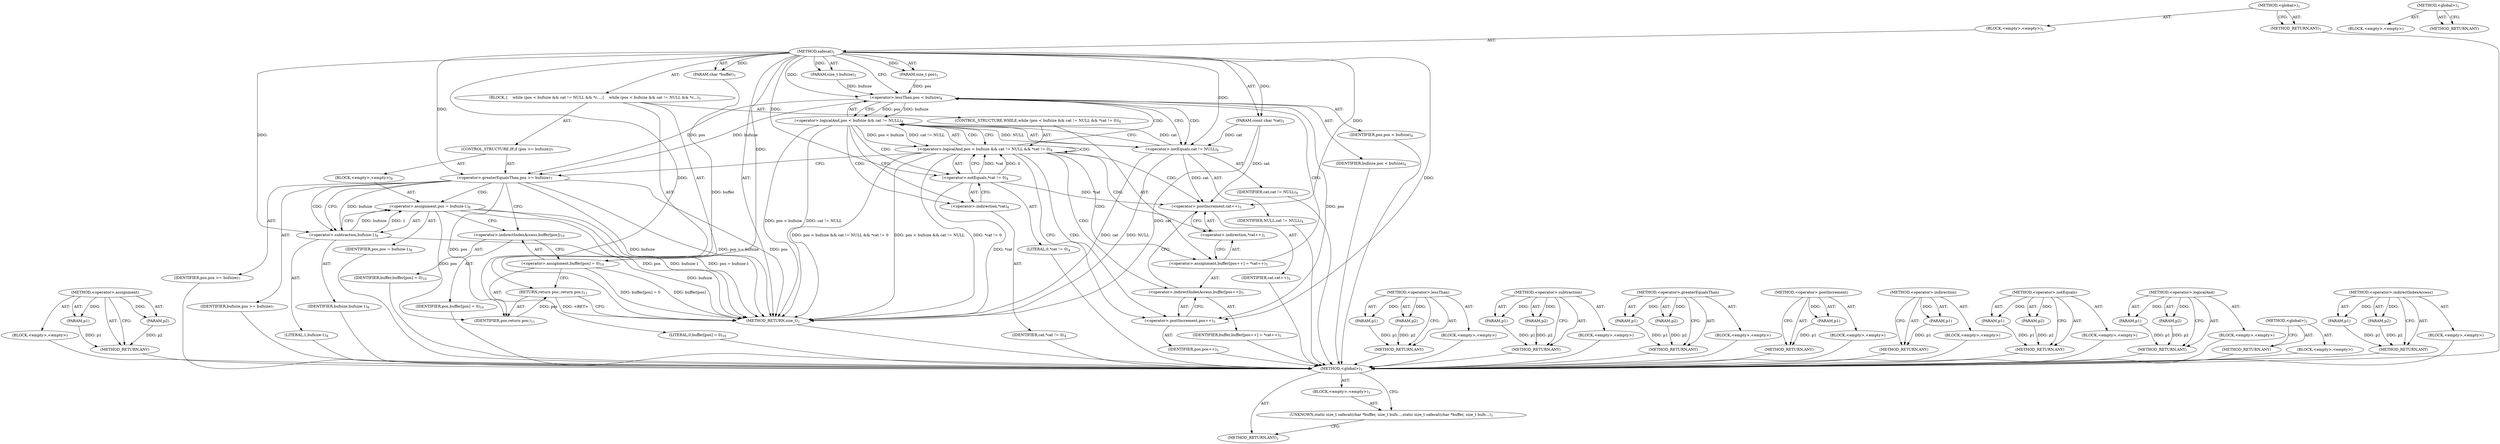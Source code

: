 digraph "&lt;operator&gt;.indirectIndexAccess" {
vulnerable_6 [label=<(METHOD,&lt;global&gt;)<SUB>1</SUB>>];
vulnerable_7 [label=<(BLOCK,&lt;empty&gt;,&lt;empty&gt;)<SUB>1</SUB>>];
vulnerable_8 [label=<(UNKNOWN,static size_t safecat(char *buffer, size_t bufs...,static size_t safecat(char *buffer, size_t bufs...)<SUB>1</SUB>>];
vulnerable_9 [label=<(METHOD_RETURN,ANY)<SUB>1</SUB>>];
vulnerable_14 [label=<(METHOD,&lt;global&gt;)<SUB>1</SUB>>];
vulnerable_15 [label=<(BLOCK,&lt;empty&gt;,&lt;empty&gt;)>];
vulnerable_16 [label=<(METHOD_RETURN,ANY)>];
fixed_92 [label=<(METHOD,&lt;operator&gt;.assignment)>];
fixed_93 [label=<(PARAM,p1)>];
fixed_94 [label=<(PARAM,p2)>];
fixed_95 [label=<(BLOCK,&lt;empty&gt;,&lt;empty&gt;)>];
fixed_96 [label=<(METHOD_RETURN,ANY)>];
fixed_6 [label=<(METHOD,&lt;global&gt;)<SUB>1</SUB>>];
fixed_7 [label=<(BLOCK,&lt;empty&gt;,&lt;empty&gt;)<SUB>1</SUB>>];
fixed_8 [label=<(METHOD,safecat)<SUB>1</SUB>>];
fixed_9 [label=<(PARAM,char *buffer)<SUB>1</SUB>>];
fixed_10 [label=<(PARAM,size_t bufsize)<SUB>1</SUB>>];
fixed_11 [label=<(PARAM,size_t pos)<SUB>1</SUB>>];
fixed_12 [label=<(PARAM,const char *cat)<SUB>2</SUB>>];
fixed_13 [label=<(BLOCK,{
    while (pos &lt; bufsize &amp;&amp; cat != NULL &amp;&amp; *c...,{
    while (pos &lt; bufsize &amp;&amp; cat != NULL &amp;&amp; *c...)<SUB>3</SUB>>];
fixed_14 [label=<(CONTROL_STRUCTURE,WHILE,while (pos &lt; bufsize &amp;&amp; cat != NULL &amp;&amp; *cat != 0))<SUB>4</SUB>>];
fixed_15 [label=<(&lt;operator&gt;.logicalAnd,pos &lt; bufsize &amp;&amp; cat != NULL &amp;&amp; *cat != 0)<SUB>4</SUB>>];
fixed_16 [label=<(&lt;operator&gt;.logicalAnd,pos &lt; bufsize &amp;&amp; cat != NULL)<SUB>4</SUB>>];
fixed_17 [label=<(&lt;operator&gt;.lessThan,pos &lt; bufsize)<SUB>4</SUB>>];
fixed_18 [label=<(IDENTIFIER,pos,pos &lt; bufsize)<SUB>4</SUB>>];
fixed_19 [label=<(IDENTIFIER,bufsize,pos &lt; bufsize)<SUB>4</SUB>>];
fixed_20 [label=<(&lt;operator&gt;.notEquals,cat != NULL)<SUB>4</SUB>>];
fixed_21 [label=<(IDENTIFIER,cat,cat != NULL)<SUB>4</SUB>>];
fixed_22 [label=<(IDENTIFIER,NULL,cat != NULL)<SUB>4</SUB>>];
fixed_23 [label=<(&lt;operator&gt;.notEquals,*cat != 0)<SUB>4</SUB>>];
fixed_24 [label=<(&lt;operator&gt;.indirection,*cat)<SUB>4</SUB>>];
fixed_25 [label=<(IDENTIFIER,cat,*cat != 0)<SUB>4</SUB>>];
fixed_26 [label=<(LITERAL,0,*cat != 0)<SUB>4</SUB>>];
fixed_27 [label=<(&lt;operator&gt;.assignment,buffer[pos++] = *cat++)<SUB>5</SUB>>];
fixed_28 [label=<(&lt;operator&gt;.indirectIndexAccess,buffer[pos++])<SUB>5</SUB>>];
fixed_29 [label=<(IDENTIFIER,buffer,buffer[pos++] = *cat++)<SUB>5</SUB>>];
fixed_30 [label=<(&lt;operator&gt;.postIncrement,pos++)<SUB>5</SUB>>];
fixed_31 [label=<(IDENTIFIER,pos,pos++)<SUB>5</SUB>>];
fixed_32 [label=<(&lt;operator&gt;.indirection,*cat++)<SUB>5</SUB>>];
fixed_33 [label=<(&lt;operator&gt;.postIncrement,cat++)<SUB>5</SUB>>];
fixed_34 [label=<(IDENTIFIER,cat,cat++)<SUB>5</SUB>>];
fixed_35 [label=<(CONTROL_STRUCTURE,IF,if (pos &gt;= bufsize))<SUB>7</SUB>>];
fixed_36 [label=<(&lt;operator&gt;.greaterEqualsThan,pos &gt;= bufsize)<SUB>7</SUB>>];
fixed_37 [label=<(IDENTIFIER,pos,pos &gt;= bufsize)<SUB>7</SUB>>];
fixed_38 [label=<(IDENTIFIER,bufsize,pos &gt;= bufsize)<SUB>7</SUB>>];
fixed_39 [label=<(BLOCK,&lt;empty&gt;,&lt;empty&gt;)<SUB>8</SUB>>];
fixed_40 [label=<(&lt;operator&gt;.assignment,pos = bufsize-1)<SUB>8</SUB>>];
fixed_41 [label=<(IDENTIFIER,pos,pos = bufsize-1)<SUB>8</SUB>>];
fixed_42 [label=<(&lt;operator&gt;.subtraction,bufsize-1)<SUB>8</SUB>>];
fixed_43 [label=<(IDENTIFIER,bufsize,bufsize-1)<SUB>8</SUB>>];
fixed_44 [label=<(LITERAL,1,bufsize-1)<SUB>8</SUB>>];
fixed_45 [label=<(&lt;operator&gt;.assignment,buffer[pos] = 0)<SUB>10</SUB>>];
fixed_46 [label=<(&lt;operator&gt;.indirectIndexAccess,buffer[pos])<SUB>10</SUB>>];
fixed_47 [label=<(IDENTIFIER,buffer,buffer[pos] = 0)<SUB>10</SUB>>];
fixed_48 [label=<(IDENTIFIER,pos,buffer[pos] = 0)<SUB>10</SUB>>];
fixed_49 [label=<(LITERAL,0,buffer[pos] = 0)<SUB>10</SUB>>];
fixed_50 [label=<(RETURN,return pos;,return pos;)<SUB>11</SUB>>];
fixed_51 [label=<(IDENTIFIER,pos,return pos;)<SUB>11</SUB>>];
fixed_52 [label=<(METHOD_RETURN,size_t)<SUB>1</SUB>>];
fixed_54 [label=<(METHOD_RETURN,ANY)<SUB>1</SUB>>];
fixed_78 [label=<(METHOD,&lt;operator&gt;.lessThan)>];
fixed_79 [label=<(PARAM,p1)>];
fixed_80 [label=<(PARAM,p2)>];
fixed_81 [label=<(BLOCK,&lt;empty&gt;,&lt;empty&gt;)>];
fixed_82 [label=<(METHOD_RETURN,ANY)>];
fixed_111 [label=<(METHOD,&lt;operator&gt;.subtraction)>];
fixed_112 [label=<(PARAM,p1)>];
fixed_113 [label=<(PARAM,p2)>];
fixed_114 [label=<(BLOCK,&lt;empty&gt;,&lt;empty&gt;)>];
fixed_115 [label=<(METHOD_RETURN,ANY)>];
fixed_106 [label=<(METHOD,&lt;operator&gt;.greaterEqualsThan)>];
fixed_107 [label=<(PARAM,p1)>];
fixed_108 [label=<(PARAM,p2)>];
fixed_109 [label=<(BLOCK,&lt;empty&gt;,&lt;empty&gt;)>];
fixed_110 [label=<(METHOD_RETURN,ANY)>];
fixed_102 [label=<(METHOD,&lt;operator&gt;.postIncrement)>];
fixed_103 [label=<(PARAM,p1)>];
fixed_104 [label=<(BLOCK,&lt;empty&gt;,&lt;empty&gt;)>];
fixed_105 [label=<(METHOD_RETURN,ANY)>];
fixed_88 [label=<(METHOD,&lt;operator&gt;.indirection)>];
fixed_89 [label=<(PARAM,p1)>];
fixed_90 [label=<(BLOCK,&lt;empty&gt;,&lt;empty&gt;)>];
fixed_91 [label=<(METHOD_RETURN,ANY)>];
fixed_83 [label=<(METHOD,&lt;operator&gt;.notEquals)>];
fixed_84 [label=<(PARAM,p1)>];
fixed_85 [label=<(PARAM,p2)>];
fixed_86 [label=<(BLOCK,&lt;empty&gt;,&lt;empty&gt;)>];
fixed_87 [label=<(METHOD_RETURN,ANY)>];
fixed_73 [label=<(METHOD,&lt;operator&gt;.logicalAnd)>];
fixed_74 [label=<(PARAM,p1)>];
fixed_75 [label=<(PARAM,p2)>];
fixed_76 [label=<(BLOCK,&lt;empty&gt;,&lt;empty&gt;)>];
fixed_77 [label=<(METHOD_RETURN,ANY)>];
fixed_67 [label=<(METHOD,&lt;global&gt;)<SUB>1</SUB>>];
fixed_68 [label=<(BLOCK,&lt;empty&gt;,&lt;empty&gt;)>];
fixed_69 [label=<(METHOD_RETURN,ANY)>];
fixed_97 [label=<(METHOD,&lt;operator&gt;.indirectIndexAccess)>];
fixed_98 [label=<(PARAM,p1)>];
fixed_99 [label=<(PARAM,p2)>];
fixed_100 [label=<(BLOCK,&lt;empty&gt;,&lt;empty&gt;)>];
fixed_101 [label=<(METHOD_RETURN,ANY)>];
vulnerable_6 -> vulnerable_7  [key=0, label="AST: "];
vulnerable_6 -> vulnerable_9  [key=0, label="AST: "];
vulnerable_6 -> vulnerable_8  [key=0, label="CFG: "];
vulnerable_7 -> vulnerable_8  [key=0, label="AST: "];
vulnerable_8 -> vulnerable_9  [key=0, label="CFG: "];
vulnerable_14 -> vulnerable_15  [key=0, label="AST: "];
vulnerable_14 -> vulnerable_16  [key=0, label="AST: "];
vulnerable_14 -> vulnerable_16  [key=1, label="CFG: "];
fixed_92 -> fixed_93  [key=0, label="AST: "];
fixed_92 -> fixed_93  [key=1, label="DDG: "];
fixed_92 -> fixed_95  [key=0, label="AST: "];
fixed_92 -> fixed_94  [key=0, label="AST: "];
fixed_92 -> fixed_94  [key=1, label="DDG: "];
fixed_92 -> fixed_96  [key=0, label="AST: "];
fixed_92 -> fixed_96  [key=1, label="CFG: "];
fixed_93 -> fixed_96  [key=0, label="DDG: p1"];
fixed_94 -> fixed_96  [key=0, label="DDG: p2"];
fixed_95 -> vulnerable_6  [key=0];
fixed_96 -> vulnerable_6  [key=0];
fixed_6 -> fixed_7  [key=0, label="AST: "];
fixed_6 -> fixed_54  [key=0, label="AST: "];
fixed_6 -> fixed_54  [key=1, label="CFG: "];
fixed_7 -> fixed_8  [key=0, label="AST: "];
fixed_8 -> fixed_9  [key=0, label="AST: "];
fixed_8 -> fixed_9  [key=1, label="DDG: "];
fixed_8 -> fixed_10  [key=0, label="AST: "];
fixed_8 -> fixed_10  [key=1, label="DDG: "];
fixed_8 -> fixed_11  [key=0, label="AST: "];
fixed_8 -> fixed_11  [key=1, label="DDG: "];
fixed_8 -> fixed_12  [key=0, label="AST: "];
fixed_8 -> fixed_12  [key=1, label="DDG: "];
fixed_8 -> fixed_13  [key=0, label="AST: "];
fixed_8 -> fixed_52  [key=0, label="AST: "];
fixed_8 -> fixed_17  [key=0, label="CFG: "];
fixed_8 -> fixed_17  [key=1, label="DDG: "];
fixed_8 -> fixed_45  [key=0, label="DDG: "];
fixed_8 -> fixed_51  [key=0, label="DDG: "];
fixed_8 -> fixed_36  [key=0, label="DDG: "];
fixed_8 -> fixed_23  [key=0, label="DDG: "];
fixed_8 -> fixed_20  [key=0, label="DDG: "];
fixed_8 -> fixed_30  [key=0, label="DDG: "];
fixed_8 -> fixed_33  [key=0, label="DDG: "];
fixed_8 -> fixed_42  [key=0, label="DDG: "];
fixed_9 -> fixed_52  [key=0, label="DDG: buffer"];
fixed_10 -> fixed_17  [key=0, label="DDG: bufsize"];
fixed_11 -> fixed_17  [key=0, label="DDG: pos"];
fixed_12 -> fixed_52  [key=0, label="DDG: cat"];
fixed_12 -> fixed_20  [key=0, label="DDG: cat"];
fixed_12 -> fixed_33  [key=0, label="DDG: cat"];
fixed_13 -> fixed_14  [key=0, label="AST: "];
fixed_13 -> fixed_35  [key=0, label="AST: "];
fixed_13 -> fixed_45  [key=0, label="AST: "];
fixed_13 -> fixed_50  [key=0, label="AST: "];
fixed_14 -> fixed_15  [key=0, label="AST: "];
fixed_14 -> fixed_27  [key=0, label="AST: "];
fixed_15 -> fixed_16  [key=0, label="AST: "];
fixed_15 -> fixed_16  [key=1, label="CDG: "];
fixed_15 -> fixed_23  [key=0, label="AST: "];
fixed_15 -> fixed_30  [key=0, label="CFG: "];
fixed_15 -> fixed_30  [key=1, label="CDG: "];
fixed_15 -> fixed_36  [key=0, label="CFG: "];
fixed_15 -> fixed_52  [key=0, label="DDG: pos &lt; bufsize &amp;&amp; cat != NULL"];
fixed_15 -> fixed_52  [key=1, label="DDG: *cat != 0"];
fixed_15 -> fixed_52  [key=2, label="DDG: pos &lt; bufsize &amp;&amp; cat != NULL &amp;&amp; *cat != 0"];
fixed_15 -> fixed_17  [key=0, label="CDG: "];
fixed_15 -> fixed_15  [key=0, label="CDG: "];
fixed_15 -> fixed_32  [key=0, label="CDG: "];
fixed_15 -> fixed_33  [key=0, label="CDG: "];
fixed_15 -> fixed_28  [key=0, label="CDG: "];
fixed_15 -> fixed_27  [key=0, label="CDG: "];
fixed_16 -> fixed_17  [key=0, label="AST: "];
fixed_16 -> fixed_20  [key=0, label="AST: "];
fixed_16 -> fixed_15  [key=0, label="CFG: "];
fixed_16 -> fixed_15  [key=1, label="DDG: pos &lt; bufsize"];
fixed_16 -> fixed_15  [key=2, label="DDG: cat != NULL"];
fixed_16 -> fixed_24  [key=0, label="CFG: "];
fixed_16 -> fixed_24  [key=1, label="CDG: "];
fixed_16 -> fixed_52  [key=0, label="DDG: pos &lt; bufsize"];
fixed_16 -> fixed_52  [key=1, label="DDG: cat != NULL"];
fixed_16 -> fixed_23  [key=0, label="CDG: "];
fixed_17 -> fixed_18  [key=0, label="AST: "];
fixed_17 -> fixed_19  [key=0, label="AST: "];
fixed_17 -> fixed_16  [key=0, label="CFG: "];
fixed_17 -> fixed_16  [key=1, label="DDG: pos"];
fixed_17 -> fixed_16  [key=2, label="DDG: bufsize"];
fixed_17 -> fixed_20  [key=0, label="CFG: "];
fixed_17 -> fixed_20  [key=1, label="CDG: "];
fixed_17 -> fixed_36  [key=0, label="DDG: pos"];
fixed_17 -> fixed_36  [key=1, label="DDG: bufsize"];
fixed_17 -> fixed_30  [key=0, label="DDG: pos"];
fixed_18 -> vulnerable_6  [key=0];
fixed_19 -> vulnerable_6  [key=0];
fixed_20 -> fixed_21  [key=0, label="AST: "];
fixed_20 -> fixed_22  [key=0, label="AST: "];
fixed_20 -> fixed_16  [key=0, label="CFG: "];
fixed_20 -> fixed_16  [key=1, label="DDG: cat"];
fixed_20 -> fixed_16  [key=2, label="DDG: NULL"];
fixed_20 -> fixed_52  [key=0, label="DDG: cat"];
fixed_20 -> fixed_52  [key=1, label="DDG: NULL"];
fixed_20 -> fixed_33  [key=0, label="DDG: cat"];
fixed_21 -> vulnerable_6  [key=0];
fixed_22 -> vulnerable_6  [key=0];
fixed_23 -> fixed_24  [key=0, label="AST: "];
fixed_23 -> fixed_26  [key=0, label="AST: "];
fixed_23 -> fixed_15  [key=0, label="CFG: "];
fixed_23 -> fixed_15  [key=1, label="DDG: *cat"];
fixed_23 -> fixed_15  [key=2, label="DDG: 0"];
fixed_23 -> fixed_52  [key=0, label="DDG: *cat"];
fixed_23 -> fixed_33  [key=0, label="DDG: *cat"];
fixed_24 -> fixed_25  [key=0, label="AST: "];
fixed_24 -> fixed_23  [key=0, label="CFG: "];
fixed_25 -> vulnerable_6  [key=0];
fixed_26 -> vulnerable_6  [key=0];
fixed_27 -> fixed_28  [key=0, label="AST: "];
fixed_27 -> fixed_32  [key=0, label="AST: "];
fixed_27 -> fixed_17  [key=0, label="CFG: "];
fixed_28 -> fixed_29  [key=0, label="AST: "];
fixed_28 -> fixed_30  [key=0, label="AST: "];
fixed_28 -> fixed_33  [key=0, label="CFG: "];
fixed_29 -> vulnerable_6  [key=0];
fixed_30 -> fixed_31  [key=0, label="AST: "];
fixed_30 -> fixed_28  [key=0, label="CFG: "];
fixed_31 -> vulnerable_6  [key=0];
fixed_32 -> fixed_33  [key=0, label="AST: "];
fixed_32 -> fixed_27  [key=0, label="CFG: "];
fixed_33 -> fixed_34  [key=0, label="AST: "];
fixed_33 -> fixed_32  [key=0, label="CFG: "];
fixed_34 -> vulnerable_6  [key=0];
fixed_35 -> fixed_36  [key=0, label="AST: "];
fixed_35 -> fixed_39  [key=0, label="AST: "];
fixed_36 -> fixed_37  [key=0, label="AST: "];
fixed_36 -> fixed_38  [key=0, label="AST: "];
fixed_36 -> fixed_42  [key=0, label="CFG: "];
fixed_36 -> fixed_42  [key=1, label="DDG: bufsize"];
fixed_36 -> fixed_42  [key=2, label="CDG: "];
fixed_36 -> fixed_46  [key=0, label="CFG: "];
fixed_36 -> fixed_52  [key=0, label="DDG: pos"];
fixed_36 -> fixed_52  [key=1, label="DDG: bufsize"];
fixed_36 -> fixed_52  [key=2, label="DDG: pos &gt;= bufsize"];
fixed_36 -> fixed_51  [key=0, label="DDG: pos"];
fixed_36 -> fixed_40  [key=0, label="CDG: "];
fixed_37 -> vulnerable_6  [key=0];
fixed_38 -> vulnerable_6  [key=0];
fixed_39 -> fixed_40  [key=0, label="AST: "];
fixed_40 -> fixed_41  [key=0, label="AST: "];
fixed_40 -> fixed_42  [key=0, label="AST: "];
fixed_40 -> fixed_46  [key=0, label="CFG: "];
fixed_40 -> fixed_52  [key=0, label="DDG: pos"];
fixed_40 -> fixed_52  [key=1, label="DDG: bufsize-1"];
fixed_40 -> fixed_52  [key=2, label="DDG: pos = bufsize-1"];
fixed_40 -> fixed_51  [key=0, label="DDG: pos"];
fixed_41 -> vulnerable_6  [key=0];
fixed_42 -> fixed_43  [key=0, label="AST: "];
fixed_42 -> fixed_44  [key=0, label="AST: "];
fixed_42 -> fixed_40  [key=0, label="CFG: "];
fixed_42 -> fixed_40  [key=1, label="DDG: bufsize"];
fixed_42 -> fixed_40  [key=2, label="DDG: 1"];
fixed_42 -> fixed_52  [key=0, label="DDG: bufsize"];
fixed_43 -> vulnerable_6  [key=0];
fixed_44 -> vulnerable_6  [key=0];
fixed_45 -> fixed_46  [key=0, label="AST: "];
fixed_45 -> fixed_49  [key=0, label="AST: "];
fixed_45 -> fixed_50  [key=0, label="CFG: "];
fixed_45 -> fixed_52  [key=0, label="DDG: buffer[pos]"];
fixed_45 -> fixed_52  [key=1, label="DDG: buffer[pos] = 0"];
fixed_46 -> fixed_47  [key=0, label="AST: "];
fixed_46 -> fixed_48  [key=0, label="AST: "];
fixed_46 -> fixed_45  [key=0, label="CFG: "];
fixed_47 -> vulnerable_6  [key=0];
fixed_48 -> vulnerable_6  [key=0];
fixed_49 -> vulnerable_6  [key=0];
fixed_50 -> fixed_51  [key=0, label="AST: "];
fixed_50 -> fixed_52  [key=0, label="CFG: "];
fixed_50 -> fixed_52  [key=1, label="DDG: &lt;RET&gt;"];
fixed_51 -> fixed_50  [key=0, label="DDG: pos"];
fixed_52 -> vulnerable_6  [key=0];
fixed_54 -> vulnerable_6  [key=0];
fixed_78 -> fixed_79  [key=0, label="AST: "];
fixed_78 -> fixed_79  [key=1, label="DDG: "];
fixed_78 -> fixed_81  [key=0, label="AST: "];
fixed_78 -> fixed_80  [key=0, label="AST: "];
fixed_78 -> fixed_80  [key=1, label="DDG: "];
fixed_78 -> fixed_82  [key=0, label="AST: "];
fixed_78 -> fixed_82  [key=1, label="CFG: "];
fixed_79 -> fixed_82  [key=0, label="DDG: p1"];
fixed_80 -> fixed_82  [key=0, label="DDG: p2"];
fixed_81 -> vulnerable_6  [key=0];
fixed_82 -> vulnerable_6  [key=0];
fixed_111 -> fixed_112  [key=0, label="AST: "];
fixed_111 -> fixed_112  [key=1, label="DDG: "];
fixed_111 -> fixed_114  [key=0, label="AST: "];
fixed_111 -> fixed_113  [key=0, label="AST: "];
fixed_111 -> fixed_113  [key=1, label="DDG: "];
fixed_111 -> fixed_115  [key=0, label="AST: "];
fixed_111 -> fixed_115  [key=1, label="CFG: "];
fixed_112 -> fixed_115  [key=0, label="DDG: p1"];
fixed_113 -> fixed_115  [key=0, label="DDG: p2"];
fixed_114 -> vulnerable_6  [key=0];
fixed_115 -> vulnerable_6  [key=0];
fixed_106 -> fixed_107  [key=0, label="AST: "];
fixed_106 -> fixed_107  [key=1, label="DDG: "];
fixed_106 -> fixed_109  [key=0, label="AST: "];
fixed_106 -> fixed_108  [key=0, label="AST: "];
fixed_106 -> fixed_108  [key=1, label="DDG: "];
fixed_106 -> fixed_110  [key=0, label="AST: "];
fixed_106 -> fixed_110  [key=1, label="CFG: "];
fixed_107 -> fixed_110  [key=0, label="DDG: p1"];
fixed_108 -> fixed_110  [key=0, label="DDG: p2"];
fixed_109 -> vulnerable_6  [key=0];
fixed_110 -> vulnerable_6  [key=0];
fixed_102 -> fixed_103  [key=0, label="AST: "];
fixed_102 -> fixed_103  [key=1, label="DDG: "];
fixed_102 -> fixed_104  [key=0, label="AST: "];
fixed_102 -> fixed_105  [key=0, label="AST: "];
fixed_102 -> fixed_105  [key=1, label="CFG: "];
fixed_103 -> fixed_105  [key=0, label="DDG: p1"];
fixed_104 -> vulnerable_6  [key=0];
fixed_105 -> vulnerable_6  [key=0];
fixed_88 -> fixed_89  [key=0, label="AST: "];
fixed_88 -> fixed_89  [key=1, label="DDG: "];
fixed_88 -> fixed_90  [key=0, label="AST: "];
fixed_88 -> fixed_91  [key=0, label="AST: "];
fixed_88 -> fixed_91  [key=1, label="CFG: "];
fixed_89 -> fixed_91  [key=0, label="DDG: p1"];
fixed_90 -> vulnerable_6  [key=0];
fixed_91 -> vulnerable_6  [key=0];
fixed_83 -> fixed_84  [key=0, label="AST: "];
fixed_83 -> fixed_84  [key=1, label="DDG: "];
fixed_83 -> fixed_86  [key=0, label="AST: "];
fixed_83 -> fixed_85  [key=0, label="AST: "];
fixed_83 -> fixed_85  [key=1, label="DDG: "];
fixed_83 -> fixed_87  [key=0, label="AST: "];
fixed_83 -> fixed_87  [key=1, label="CFG: "];
fixed_84 -> fixed_87  [key=0, label="DDG: p1"];
fixed_85 -> fixed_87  [key=0, label="DDG: p2"];
fixed_86 -> vulnerable_6  [key=0];
fixed_87 -> vulnerable_6  [key=0];
fixed_73 -> fixed_74  [key=0, label="AST: "];
fixed_73 -> fixed_74  [key=1, label="DDG: "];
fixed_73 -> fixed_76  [key=0, label="AST: "];
fixed_73 -> fixed_75  [key=0, label="AST: "];
fixed_73 -> fixed_75  [key=1, label="DDG: "];
fixed_73 -> fixed_77  [key=0, label="AST: "];
fixed_73 -> fixed_77  [key=1, label="CFG: "];
fixed_74 -> fixed_77  [key=0, label="DDG: p1"];
fixed_75 -> fixed_77  [key=0, label="DDG: p2"];
fixed_76 -> vulnerable_6  [key=0];
fixed_77 -> vulnerable_6  [key=0];
fixed_67 -> fixed_68  [key=0, label="AST: "];
fixed_67 -> fixed_69  [key=0, label="AST: "];
fixed_67 -> fixed_69  [key=1, label="CFG: "];
fixed_68 -> vulnerable_6  [key=0];
fixed_69 -> vulnerable_6  [key=0];
fixed_97 -> fixed_98  [key=0, label="AST: "];
fixed_97 -> fixed_98  [key=1, label="DDG: "];
fixed_97 -> fixed_100  [key=0, label="AST: "];
fixed_97 -> fixed_99  [key=0, label="AST: "];
fixed_97 -> fixed_99  [key=1, label="DDG: "];
fixed_97 -> fixed_101  [key=0, label="AST: "];
fixed_97 -> fixed_101  [key=1, label="CFG: "];
fixed_98 -> fixed_101  [key=0, label="DDG: p1"];
fixed_99 -> fixed_101  [key=0, label="DDG: p2"];
fixed_100 -> vulnerable_6  [key=0];
fixed_101 -> vulnerable_6  [key=0];
}
